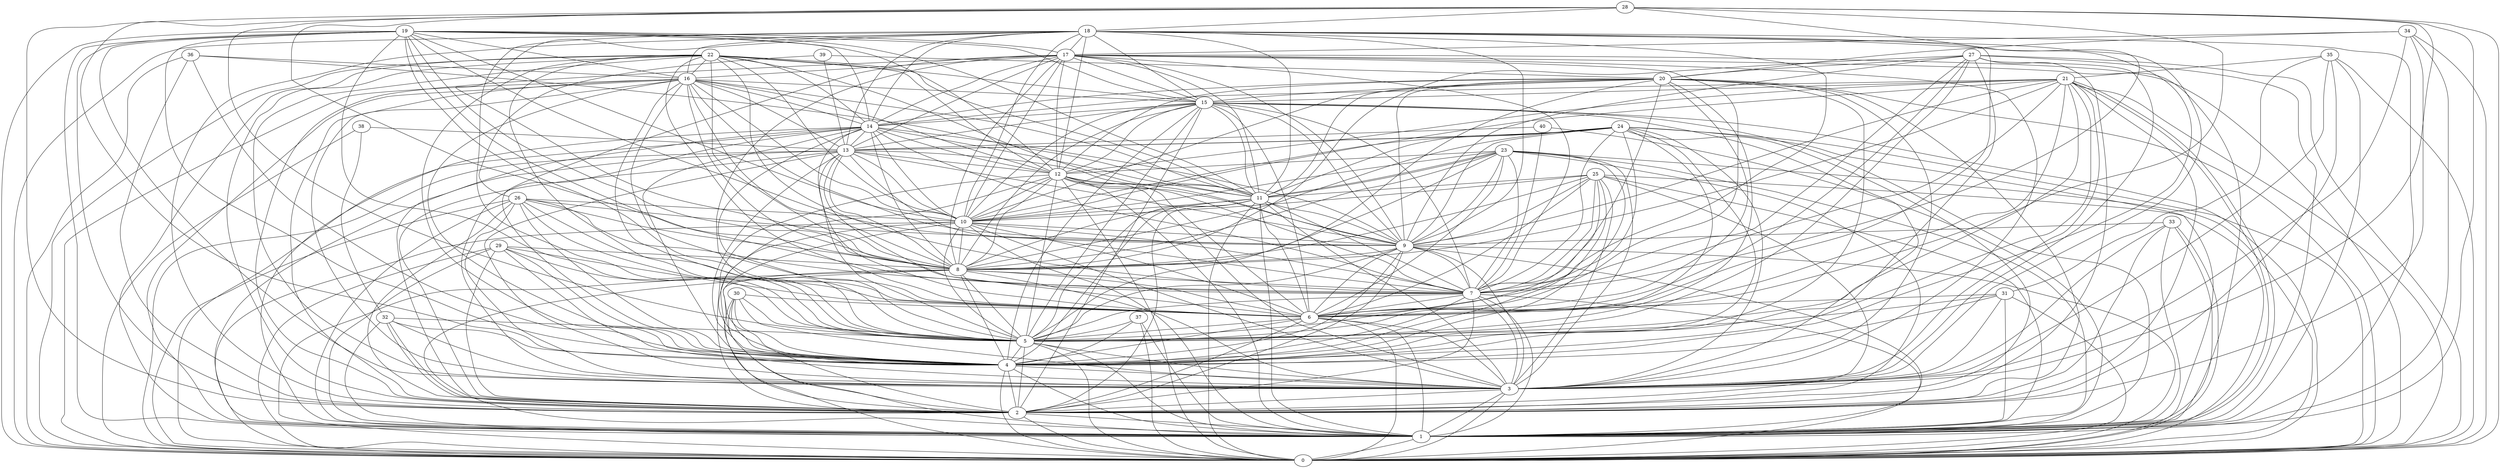 graph G {
0;
1;
2;
3;
4;
5;
6;
7;
8;
9;
10;
11;
12;
13;
14;
15;
16;
17;
18;
19;
20;
21;
22;
23;
24;
25;
26;
27;
28;
29;
30;
31;
32;
33;
34;
35;
36;
37;
38;
39;
40;
40--1 ;
40--13 ;
40--7 ;
39--20 ;
39--26 ;
39--13 ;
38--32 ;
38--13 ;
38--0 ;
37--1 ;
37--5 ;
37--4 ;
37--0 ;
36--16 ;
36--4 ;
36--11 ;
36--0 ;
36--2 ;
35--0 ;
35--2 ;
35--31 ;
35--21 ;
35--3 ;
35--1 ;
34--20 ;
34--17 ;
34--3 ;
34--1 ;
34--0 ;
34--2 ;
33--2 ;
33--9 ;
33--0 ;
33--0 ;
33--3 ;
33--1 ;
32--4 ;
32--2 ;
32--2 ;
32--5 ;
32--3 ;
32--1 ;
31--1 ;
31--4 ;
31--5 ;
31--6 ;
31--0 ;
31--3 ;
30--6 ;
30--3 ;
30--4 ;
30--1 ;
30--5 ;
30--2 ;
30--0 ;
29--6 ;
29--8 ;
29--2 ;
29--4 ;
29--0 ;
29--3 ;
29--1 ;
29--5 ;
28--1 ;
28--18 ;
28--2 ;
28--4 ;
28--7 ;
28--6 ;
28--5 ;
28--8 ;
28--3 ;
28--0 ;
27--20 ;
27--1 ;
27--0 ;
27--2 ;
27--5 ;
27--7 ;
27--6 ;
27--3 ;
27--9 ;
27--8 ;
27--4 ;
26--9 ;
26--8 ;
26--5 ;
26--6 ;
26--2 ;
26--10 ;
26--0 ;
26--3 ;
26--4 ;
26--1 ;
26--7 ;
25--0 ;
25--3 ;
25--1 ;
25--11 ;
25--2 ;
25--7 ;
25--5 ;
25--4 ;
25--10 ;
25--6 ;
25--9 ;
25--8 ;
24--9 ;
24--13 ;
24--10 ;
24--5 ;
24--1 ;
24--13 ;
24--3 ;
24--0 ;
24--8 ;
24--6 ;
24--11 ;
24--4 ;
24--7 ;
24--2 ;
23--5 ;
23--11 ;
23--9 ;
23--3 ;
23--10 ;
23--11 ;
23--4 ;
23--12 ;
23--8 ;
23--1 ;
23--2 ;
23--0 ;
23--6 ;
23--7 ;
22--11 ;
22--0 ;
22--12 ;
22--5 ;
22--6 ;
22--7 ;
22--14 ;
22--16 ;
22--1 ;
22--10 ;
22--9 ;
22--3 ;
22--4 ;
22--8 ;
22--2 ;
22--15 ;
21--12 ;
21--9 ;
21--1 ;
21--8 ;
21--10 ;
21--3 ;
21--1 ;
21--4 ;
21--0 ;
21--5 ;
21--6 ;
21--14 ;
21--2 ;
21--15 ;
21--7 ;
20--6 ;
20--10 ;
20--3 ;
20--9 ;
20--7 ;
20--12 ;
20--8 ;
20--14 ;
20--11 ;
20--15 ;
20--0 ;
20--2 ;
20--4 ;
20--5 ;
19--8 ;
19--7 ;
19--5 ;
19--10 ;
19--17 ;
19--4 ;
19--0 ;
19--6 ;
19--15 ;
19--16 ;
19--12 ;
19--9 ;
19--14 ;
19--1 ;
19--3 ;
19--2 ;
19--11 ;
18--9 ;
18--17 ;
18--7 ;
18--5 ;
18--6 ;
18--16 ;
18--11 ;
18--10 ;
18--14 ;
18--12 ;
18--8 ;
18--4 ;
18--0 ;
18--3 ;
18--13 ;
18--15 ;
18--1 ;
18--2 ;
17--13 ;
17--7 ;
17--10 ;
17--15 ;
17--0 ;
17--6 ;
17--16 ;
17--2 ;
17--11 ;
17--1 ;
17--5 ;
17--14 ;
17--4 ;
17--12 ;
17--3 ;
17--8 ;
17--9 ;
16--14 ;
16--6 ;
16--10 ;
16--3 ;
16--0 ;
16--1 ;
16--11 ;
16--5 ;
16--13 ;
16--2 ;
16--8 ;
16--9 ;
16--4 ;
16--15 ;
16--7 ;
16--12 ;
15--5 ;
15--13 ;
15--9 ;
15--1 ;
15--6 ;
15--11 ;
15--2 ;
15--0 ;
15--4 ;
15--7 ;
15--3 ;
15--14 ;
15--8 ;
15--12 ;
15--10 ;
14--3 ;
14--9 ;
14--12 ;
14--10 ;
14--13 ;
14--4 ;
14--0 ;
14--7 ;
14--2 ;
14--6 ;
14--1 ;
14--8 ;
14--11 ;
14--5 ;
13--0 ;
13--12 ;
13--11 ;
13--5 ;
13--1 ;
13--4 ;
13--2 ;
13--3 ;
13--10 ;
13--9 ;
13--7 ;
13--6 ;
13--8 ;
12--1 ;
12--10 ;
12--4 ;
12--5 ;
12--6 ;
12--7 ;
12--9 ;
12--2 ;
12--8 ;
12--0 ;
12--3 ;
12--11 ;
11--10 ;
11--4 ;
11--3 ;
11--0 ;
11--5 ;
11--2 ;
11--8 ;
11--9 ;
11--6 ;
11--7 ;
11--1 ;
10--4 ;
10--6 ;
10--2 ;
10--9 ;
10--1 ;
10--8 ;
10--0 ;
10--7 ;
10--3 ;
10--5 ;
9--0 ;
9--6 ;
9--2 ;
9--7 ;
9--1 ;
9--5 ;
9--4 ;
9--3 ;
9--8 ;
8--1 ;
8--3 ;
8--7 ;
8--4 ;
8--6 ;
8--2 ;
8--5 ;
8--0 ;
7--6 ;
7--5 ;
7--0 ;
7--4 ;
7--3 ;
7--1 ;
7--2 ;
6--2 ;
6--5 ;
6--0 ;
6--1 ;
6--3 ;
6--4 ;
5--4 ;
5--3 ;
5--0 ;
5--2 ;
5--1 ;
4--3 ;
4--0 ;
4--2 ;
4--1 ;
3--1 ;
3--2 ;
3--0 ;
2--0 ;
2--1 ;
1--0 ;
}
